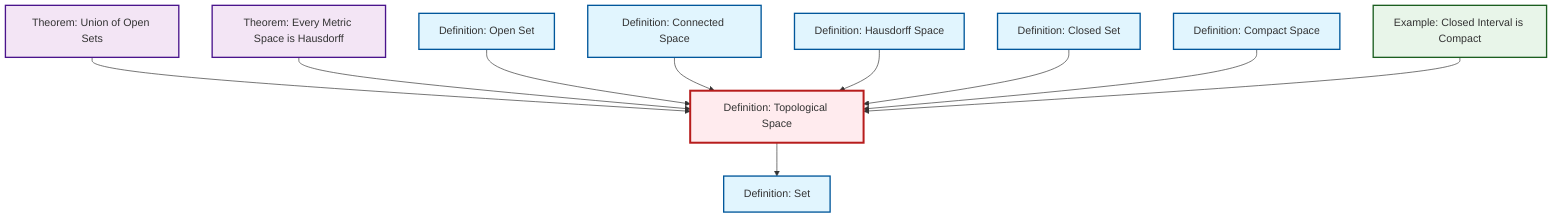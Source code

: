 graph TD
    classDef definition fill:#e1f5fe,stroke:#01579b,stroke-width:2px
    classDef theorem fill:#f3e5f5,stroke:#4a148c,stroke-width:2px
    classDef axiom fill:#fff3e0,stroke:#e65100,stroke-width:2px
    classDef example fill:#e8f5e9,stroke:#1b5e20,stroke-width:2px
    classDef current fill:#ffebee,stroke:#b71c1c,stroke-width:3px
    def-connected["Definition: Connected Space"]:::definition
    thm-union-open-sets["Theorem: Union of Open Sets"]:::theorem
    def-compact["Definition: Compact Space"]:::definition
    def-topological-space["Definition: Topological Space"]:::definition
    ex-closed-interval-compact["Example: Closed Interval is Compact"]:::example
    def-open-set["Definition: Open Set"]:::definition
    thm-metric-hausdorff["Theorem: Every Metric Space is Hausdorff"]:::theorem
    def-closed-set["Definition: Closed Set"]:::definition
    def-set["Definition: Set"]:::definition
    def-hausdorff["Definition: Hausdorff Space"]:::definition
    thm-union-open-sets --> def-topological-space
    thm-metric-hausdorff --> def-topological-space
    def-open-set --> def-topological-space
    def-connected --> def-topological-space
    def-hausdorff --> def-topological-space
    def-topological-space --> def-set
    def-closed-set --> def-topological-space
    def-compact --> def-topological-space
    ex-closed-interval-compact --> def-topological-space
    class def-topological-space current